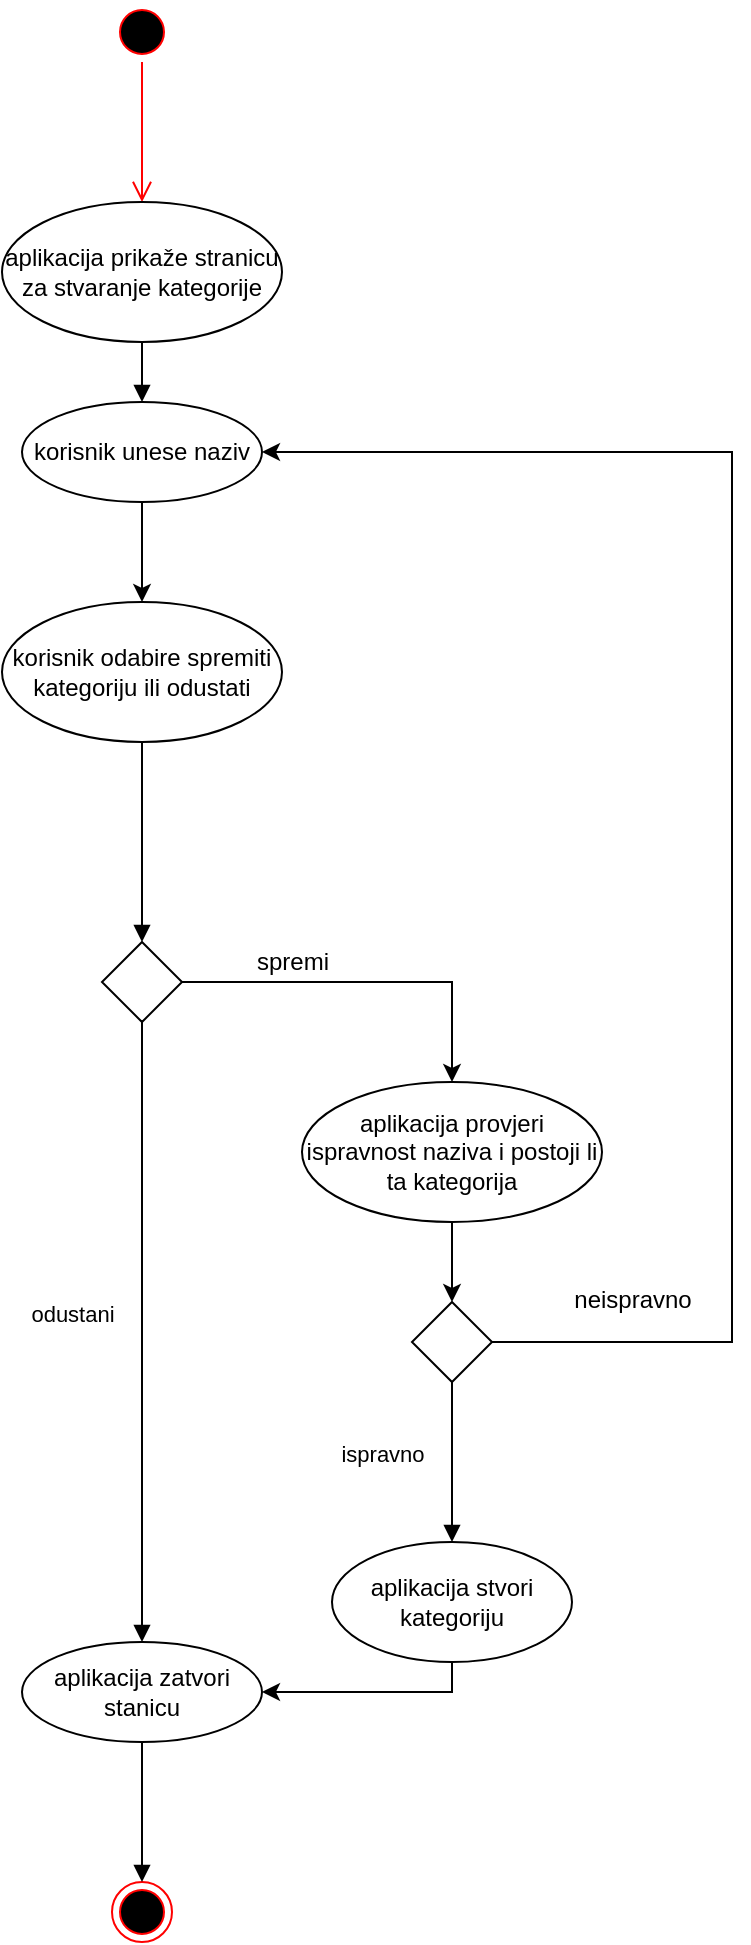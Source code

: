 <mxfile version="12.3.2" type="device" pages="1"><diagram id="0rAxKJTbgPaqpJ-vUwnb" name="Page-1"><mxGraphModel dx="1024" dy="592" grid="1" gridSize="10" guides="1" tooltips="1" connect="1" arrows="1" fold="1" page="1" pageScale="1" pageWidth="827" pageHeight="1169" math="0" shadow="0"><root><mxCell id="0"/><mxCell id="1" parent="0"/><mxCell id="ptzDHoOIuxmJWdOgOu5I-1" value="" style="ellipse;html=1;shape=startState;fillColor=#000000;strokeColor=#ff0000;" parent="1" vertex="1"><mxGeometry x="340" y="30" width="30" height="30" as="geometry"/></mxCell><mxCell id="ptzDHoOIuxmJWdOgOu5I-2" value="" style="edgeStyle=orthogonalEdgeStyle;html=1;verticalAlign=bottom;endArrow=open;endSize=8;strokeColor=#ff0000;" parent="1" source="ptzDHoOIuxmJWdOgOu5I-1" target="ptzDHoOIuxmJWdOgOu5I-3" edge="1"><mxGeometry relative="1" as="geometry"><mxPoint x="355" y="120" as="targetPoint"/></mxGeometry></mxCell><mxCell id="ptzDHoOIuxmJWdOgOu5I-3" value="aplikacija prikaže stranicu za stvaranje kategorije" style="ellipse;whiteSpace=wrap;html=1;" parent="1" vertex="1"><mxGeometry x="285" y="130" width="140" height="70" as="geometry"/></mxCell><mxCell id="2VTua2lSnHgB-Kd4Azuw-1" style="edgeStyle=orthogonalEdgeStyle;rounded=0;orthogonalLoop=1;jettySize=auto;html=1;exitX=0.5;exitY=1;exitDx=0;exitDy=0;entryX=0.5;entryY=0;entryDx=0;entryDy=0;" edge="1" parent="1" source="ptzDHoOIuxmJWdOgOu5I-4" target="ptzDHoOIuxmJWdOgOu5I-8"><mxGeometry relative="1" as="geometry"/></mxCell><mxCell id="ptzDHoOIuxmJWdOgOu5I-4" value="korisnik unese naziv" style="ellipse;whiteSpace=wrap;html=1;" parent="1" vertex="1"><mxGeometry x="295" y="230" width="120" height="50" as="geometry"/></mxCell><mxCell id="ptzDHoOIuxmJWdOgOu5I-5" value="" style="html=1;verticalAlign=bottom;endArrow=block;exitX=0.5;exitY=1;exitDx=0;exitDy=0;entryX=0.5;entryY=0;entryDx=0;entryDy=0;" parent="1" source="ptzDHoOIuxmJWdOgOu5I-3" target="ptzDHoOIuxmJWdOgOu5I-4" edge="1"><mxGeometry x="-0.333" y="15" width="80" relative="1" as="geometry"><mxPoint x="290" y="300" as="sourcePoint"/><mxPoint x="370" y="300" as="targetPoint"/><mxPoint as="offset"/></mxGeometry></mxCell><mxCell id="2VTua2lSnHgB-Kd4Azuw-4" style="edgeStyle=orthogonalEdgeStyle;rounded=0;orthogonalLoop=1;jettySize=auto;html=1;exitX=0.5;exitY=1;exitDx=0;exitDy=0;entryX=0.5;entryY=0;entryDx=0;entryDy=0;entryPerimeter=0;" edge="1" parent="1" source="ptzDHoOIuxmJWdOgOu5I-7" target="ptzDHoOIuxmJWdOgOu5I-9"><mxGeometry relative="1" as="geometry"/></mxCell><mxCell id="ptzDHoOIuxmJWdOgOu5I-7" value="aplikacija provjeri ispravnost naziva i postoji li ta kategorija" style="ellipse;whiteSpace=wrap;html=1;" parent="1" vertex="1"><mxGeometry x="435" y="570" width="150" height="70" as="geometry"/></mxCell><mxCell id="ptzDHoOIuxmJWdOgOu5I-8" value="korisnik odabire spremiti kategoriju ili odustati" style="ellipse;whiteSpace=wrap;html=1;" parent="1" vertex="1"><mxGeometry x="285" y="330" width="140" height="70" as="geometry"/></mxCell><mxCell id="ouqfxYA0GiYqp-gyAFLi-2" style="edgeStyle=orthogonalEdgeStyle;rounded=0;orthogonalLoop=1;jettySize=auto;html=1;exitX=1;exitY=0.5;exitDx=0;exitDy=0;exitPerimeter=0;entryX=1;entryY=0.5;entryDx=0;entryDy=0;" parent="1" source="ptzDHoOIuxmJWdOgOu5I-9" target="ptzDHoOIuxmJWdOgOu5I-4" edge="1"><mxGeometry relative="1" as="geometry"><Array as="points"><mxPoint x="650" y="700"/><mxPoint x="650" y="255"/></Array><mxPoint x="750" y="360" as="targetPoint"/></mxGeometry></mxCell><mxCell id="ouqfxYA0GiYqp-gyAFLi-3" value="neispravno" style="text;html=1;align=center;verticalAlign=middle;resizable=0;points=[];;labelBackgroundColor=#ffffff;" parent="ouqfxYA0GiYqp-gyAFLi-2" vertex="1" connectable="0"><mxGeometry x="-0.443" y="-2" relative="1" as="geometry"><mxPoint x="-52" y="82" as="offset"/></mxGeometry></mxCell><mxCell id="ptzDHoOIuxmJWdOgOu5I-9" value="" style="strokeWidth=1;html=1;shape=mxgraph.flowchart.decision;whiteSpace=wrap;" parent="1" vertex="1"><mxGeometry x="490" y="680" width="40" height="40" as="geometry"/></mxCell><mxCell id="ptzDHoOIuxmJWdOgOu5I-12" value="ispravno" style="html=1;verticalAlign=bottom;endArrow=block;exitX=0.5;exitY=1;exitDx=0;exitDy=0;exitPerimeter=0;entryX=0.5;entryY=0;entryDx=0;entryDy=0;" parent="1" source="ptzDHoOIuxmJWdOgOu5I-9" target="ptzDHoOIuxmJWdOgOu5I-19" edge="1"><mxGeometry x="0.111" y="-35" width="80" relative="1" as="geometry"><mxPoint x="365" y="417.5" as="sourcePoint"/><mxPoint x="730" y="560" as="targetPoint"/><mxPoint as="offset"/></mxGeometry></mxCell><mxCell id="ouqfxYA0GiYqp-gyAFLi-4" style="edgeStyle=orthogonalEdgeStyle;rounded=0;orthogonalLoop=1;jettySize=auto;html=1;exitX=1;exitY=0.5;exitDx=0;exitDy=0;exitPerimeter=0;entryX=0.5;entryY=0;entryDx=0;entryDy=0;" parent="1" source="ptzDHoOIuxmJWdOgOu5I-13" target="ptzDHoOIuxmJWdOgOu5I-7" edge="1"><mxGeometry relative="1" as="geometry"><mxPoint x="510" y="590" as="targetPoint"/></mxGeometry></mxCell><mxCell id="ouqfxYA0GiYqp-gyAFLi-5" value="spremi" style="text;html=1;align=center;verticalAlign=middle;resizable=0;points=[];;labelBackgroundColor=#ffffff;" parent="ouqfxYA0GiYqp-gyAFLi-4" vertex="1" connectable="0"><mxGeometry x="-0.399" relative="1" as="geometry"><mxPoint x="-1" y="-10" as="offset"/></mxGeometry></mxCell><mxCell id="ptzDHoOIuxmJWdOgOu5I-13" value="" style="strokeWidth=1;html=1;shape=mxgraph.flowchart.decision;whiteSpace=wrap;" parent="1" vertex="1"><mxGeometry x="335" y="500" width="40" height="40" as="geometry"/></mxCell><mxCell id="ptzDHoOIuxmJWdOgOu5I-14" value="" style="html=1;verticalAlign=bottom;endArrow=block;exitX=0.5;exitY=1;exitDx=0;exitDy=0;entryX=0.5;entryY=0;entryDx=0;entryDy=0;entryPerimeter=0;" parent="1" source="ptzDHoOIuxmJWdOgOu5I-8" target="ptzDHoOIuxmJWdOgOu5I-13" edge="1"><mxGeometry width="80" relative="1" as="geometry"><mxPoint x="365" y="417.5" as="sourcePoint"/><mxPoint x="365" y="455" as="targetPoint"/></mxGeometry></mxCell><mxCell id="ptzDHoOIuxmJWdOgOu5I-17" value="aplikacija zatvori stanicu" style="ellipse;whiteSpace=wrap;html=1;strokeWidth=1;" parent="1" vertex="1"><mxGeometry x="295" y="850" width="120" height="50" as="geometry"/></mxCell><mxCell id="ouqfxYA0GiYqp-gyAFLi-6" style="edgeStyle=orthogonalEdgeStyle;rounded=0;orthogonalLoop=1;jettySize=auto;html=1;exitX=0.5;exitY=1;exitDx=0;exitDy=0;entryX=1;entryY=0.5;entryDx=0;entryDy=0;" parent="1" source="ptzDHoOIuxmJWdOgOu5I-19" target="ptzDHoOIuxmJWdOgOu5I-17" edge="1"><mxGeometry relative="1" as="geometry"><Array as="points"><mxPoint x="510" y="875"/></Array></mxGeometry></mxCell><mxCell id="ptzDHoOIuxmJWdOgOu5I-19" value="aplikacija stvori kategoriju" style="ellipse;whiteSpace=wrap;html=1;strokeWidth=1;" parent="1" vertex="1"><mxGeometry x="450" y="800" width="120" height="60" as="geometry"/></mxCell><mxCell id="ptzDHoOIuxmJWdOgOu5I-20" value="odustani" style="html=1;verticalAlign=bottom;endArrow=block;exitX=0.5;exitY=1;exitDx=0;exitDy=0;exitPerimeter=0;" parent="1" source="ptzDHoOIuxmJWdOgOu5I-13" target="ptzDHoOIuxmJWdOgOu5I-17" edge="1"><mxGeometry y="-35" width="80" relative="1" as="geometry"><mxPoint x="365" y="610" as="sourcePoint"/><mxPoint x="365" y="650" as="targetPoint"/><mxPoint as="offset"/></mxGeometry></mxCell><mxCell id="ptzDHoOIuxmJWdOgOu5I-23" value="" style="ellipse;html=1;shape=endState;fillColor=#000000;strokeColor=#ff0000;" parent="1" vertex="1"><mxGeometry x="340" y="970" width="30" height="30" as="geometry"/></mxCell><mxCell id="ptzDHoOIuxmJWdOgOu5I-24" value="" style="html=1;verticalAlign=bottom;endArrow=block;exitX=0.5;exitY=1;exitDx=0;exitDy=0;" parent="1" source="ptzDHoOIuxmJWdOgOu5I-17" target="ptzDHoOIuxmJWdOgOu5I-23" edge="1"><mxGeometry width="80" relative="1" as="geometry"><mxPoint x="365" y="680" as="sourcePoint"/><mxPoint x="365" y="720" as="targetPoint"/></mxGeometry></mxCell></root></mxGraphModel></diagram></mxfile>